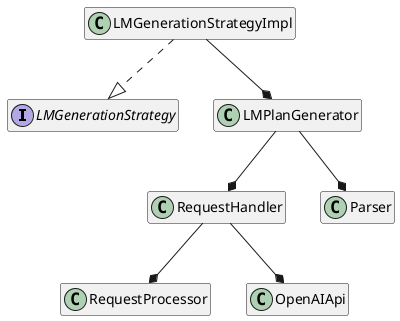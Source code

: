 @startuml
hide empty members
interface LMGenerationStrategy

class LMGenerationStrategyImpl

class LMPlanGenerator

class RequestHandler

class RequestProcessor

class Parser

class OpenAIApi

LMGenerationStrategyImpl ..|> LMGenerationStrategy

LMGenerationStrategyImpl --* LMPlanGenerator
LMPlanGenerator --* RequestHandler
LMPlanGenerator --* Parser
RequestHandler --* OpenAIApi
RequestHandler --* RequestProcessor
@enduml